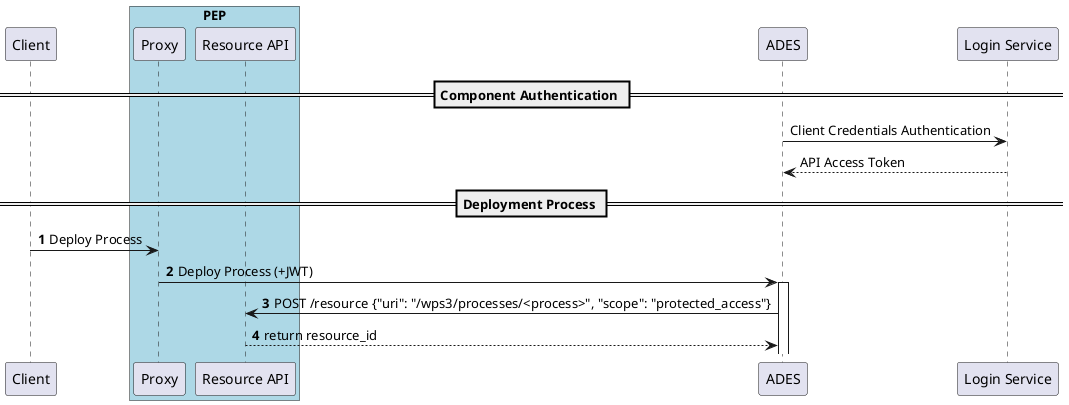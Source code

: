 @startuml
participant "Client"
box "PEP" #LightBlue
participant Proxy
participant "Resource API"
end box
participant ADES

participant "Login Service"

== Component Authentication ==
ADES -> "Login Service": Client Credentials Authentication
"Login Service" --> ADES: API Access Token


autonumber

== Deployment Process ==
Client -> Proxy: Deploy Process
Proxy -> ADES: Deploy Process (+JWT)
activate ADES
ADES -> "Resource API": POST /resource {"uri": "/wps3/processes/<process>", "scope": "protected_access"}
"Resource API" --> ADES: return resource_id
@enduml

